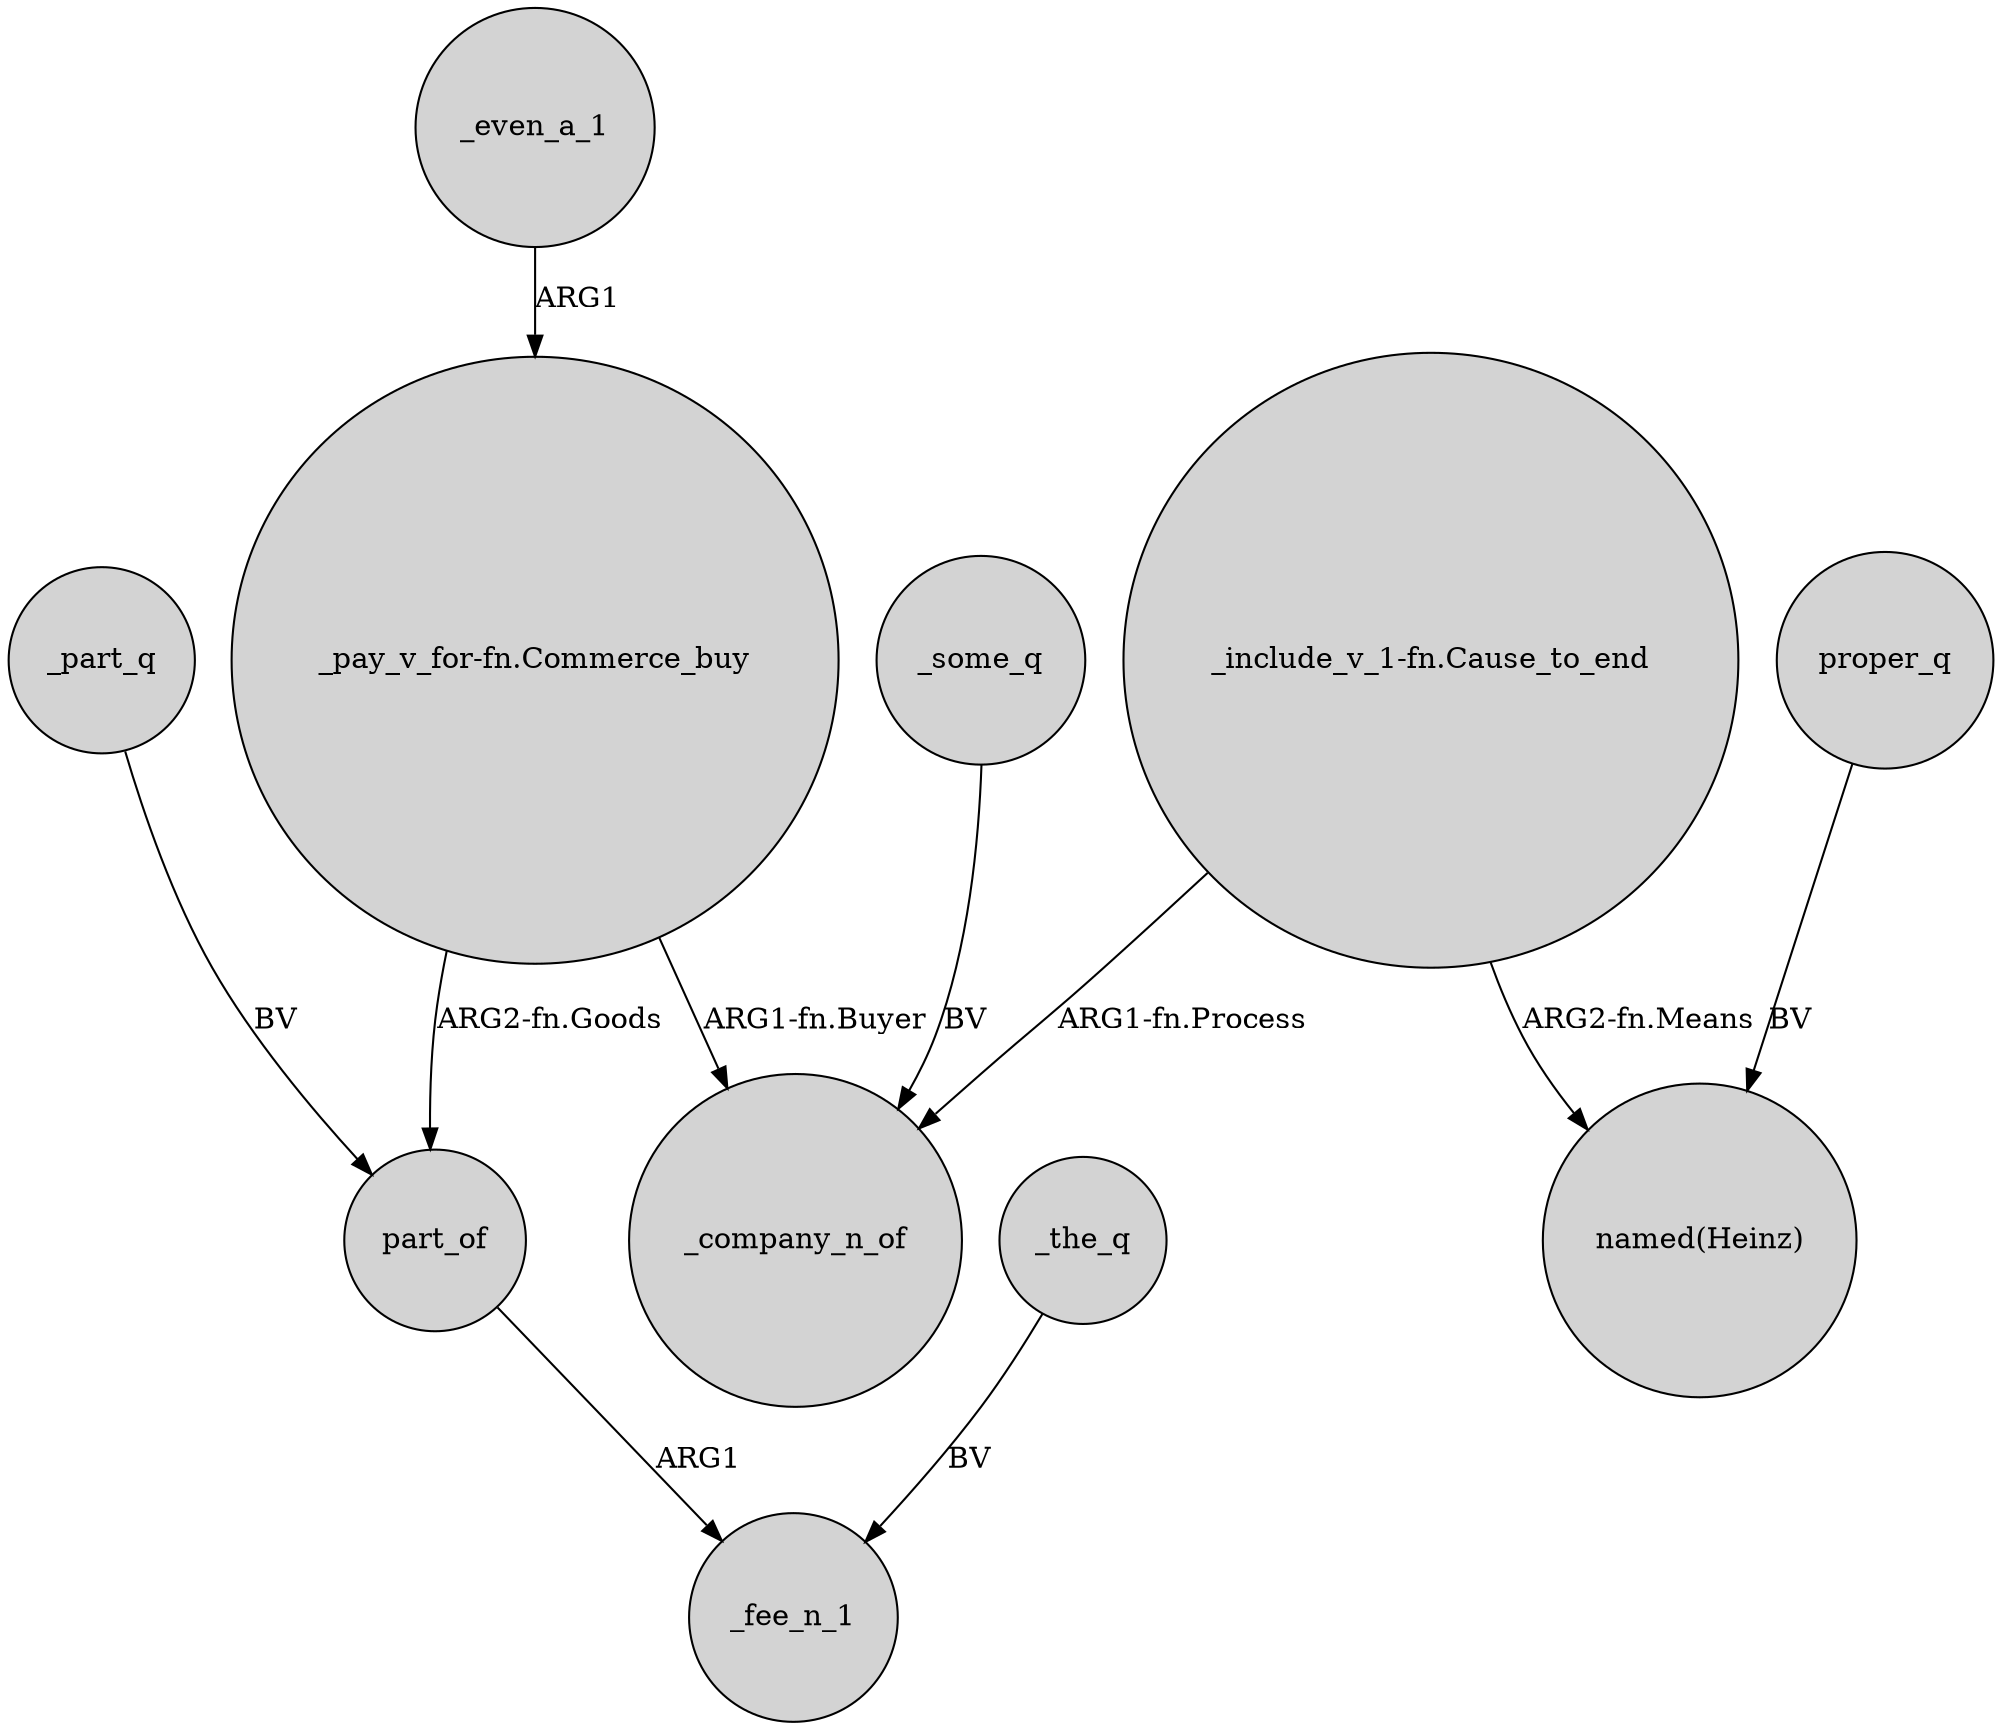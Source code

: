 digraph {
	node [shape=circle style=filled]
	_even_a_1 -> "_pay_v_for-fn.Commerce_buy" [label=ARG1]
	proper_q -> "named(Heinz)" [label=BV]
	"_include_v_1-fn.Cause_to_end" -> "named(Heinz)" [label="ARG2-fn.Means"]
	part_of -> _fee_n_1 [label=ARG1]
	"_pay_v_for-fn.Commerce_buy" -> _company_n_of [label="ARG1-fn.Buyer"]
	"_pay_v_for-fn.Commerce_buy" -> part_of [label="ARG2-fn.Goods"]
	_some_q -> _company_n_of [label=BV]
	_the_q -> _fee_n_1 [label=BV]
	"_include_v_1-fn.Cause_to_end" -> _company_n_of [label="ARG1-fn.Process"]
	_part_q -> part_of [label=BV]
}
